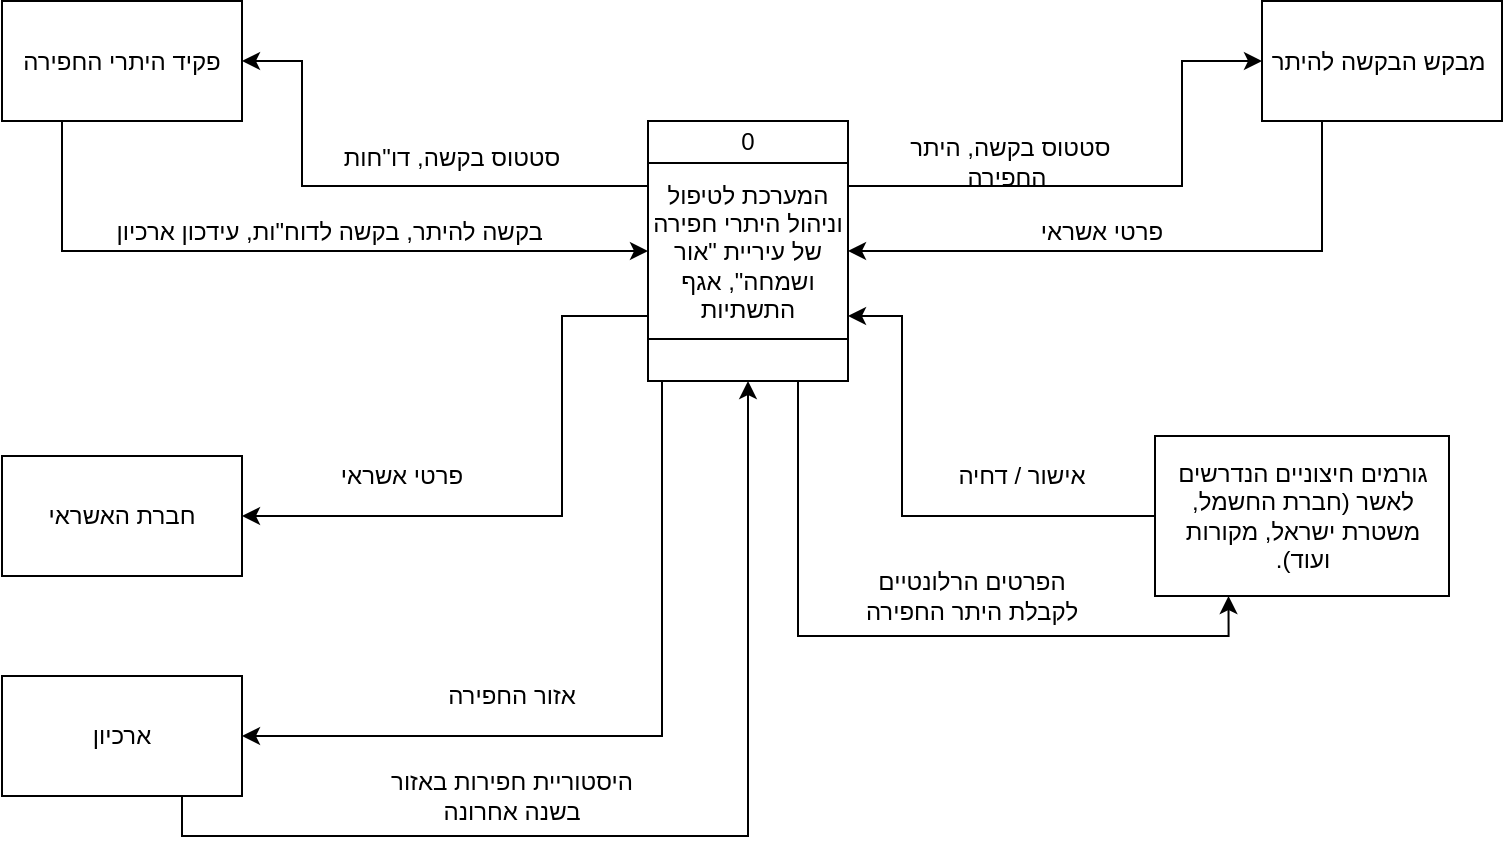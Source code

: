 <mxfile version="10.6.3" type="github"><diagram id="dBuGm6yXgV8rnnVojjsd" name="Page-1"><mxGraphModel dx="753" dy="659" grid="1" gridSize="10" guides="1" tooltips="1" connect="1" arrows="1" fold="1" page="1" pageScale="1" pageWidth="827" pageHeight="1169" math="0" shadow="0"><root><mxCell id="0"/><mxCell id="1" parent="0"/><mxCell id="ielXjNxjhGltkw0l0a-b-1" value="" style="group" vertex="1" connectable="0" parent="1"><mxGeometry x="373" y="472.5" width="100" height="130" as="geometry"/></mxCell><mxCell id="TmjeNA7KD5FG6ke1S1Q7-2" value="המערכת לטיפול וניהול היתרי חפירה של עיריית &quot;אור ושמחה&quot;,&amp;nbsp;אגף התשתיות" style="shape=process;whiteSpace=wrap;html=1;backgroundOutline=1;direction=south;size=0.159;" parent="ielXjNxjhGltkw0l0a-b-1" vertex="1"><mxGeometry width="100" height="130" as="geometry"/></mxCell><mxCell id="TmjeNA7KD5FG6ke1S1Q7-3" value="0" style="text;html=1;strokeColor=none;fillColor=none;align=center;verticalAlign=middle;whiteSpace=wrap;rounded=0;" parent="ielXjNxjhGltkw0l0a-b-1" vertex="1"><mxGeometry x="30" width="40" height="20" as="geometry"/></mxCell><mxCell id="ielXjNxjhGltkw0l0a-b-35" style="edgeStyle=orthogonalEdgeStyle;rounded=0;orthogonalLoop=1;jettySize=auto;html=1;exitX=0.25;exitY=1;exitDx=0;exitDy=0;entryX=0.5;entryY=1;entryDx=0;entryDy=0;" edge="1" parent="1" source="ielXjNxjhGltkw0l0a-b-5" target="TmjeNA7KD5FG6ke1S1Q7-2"><mxGeometry relative="1" as="geometry"/></mxCell><mxCell id="ielXjNxjhGltkw0l0a-b-5" value="פקיד היתרי החפירה" style="rounded=0;whiteSpace=wrap;html=1;" vertex="1" parent="1"><mxGeometry x="50" y="412.5" width="120" height="60" as="geometry"/></mxCell><mxCell id="ielXjNxjhGltkw0l0a-b-12" style="edgeStyle=orthogonalEdgeStyle;rounded=0;orthogonalLoop=1;jettySize=auto;html=1;exitX=0.25;exitY=1;exitDx=0;exitDy=0;entryX=0.5;entryY=0;entryDx=0;entryDy=0;" edge="1" parent="1" source="ielXjNxjhGltkw0l0a-b-6" target="TmjeNA7KD5FG6ke1S1Q7-2"><mxGeometry relative="1" as="geometry"/></mxCell><mxCell id="ielXjNxjhGltkw0l0a-b-6" value="מבקש הבקשה להיתר&amp;nbsp;" style="rounded=0;whiteSpace=wrap;html=1;" vertex="1" parent="1"><mxGeometry x="680" y="412.5" width="120" height="60" as="geometry"/></mxCell><mxCell id="ielXjNxjhGltkw0l0a-b-15" style="edgeStyle=orthogonalEdgeStyle;rounded=0;orthogonalLoop=1;jettySize=auto;html=1;exitX=0;exitY=0.5;exitDx=0;exitDy=0;entryX=0.75;entryY=0;entryDx=0;entryDy=0;" edge="1" parent="1" source="ielXjNxjhGltkw0l0a-b-7" target="TmjeNA7KD5FG6ke1S1Q7-2"><mxGeometry relative="1" as="geometry"><Array as="points"><mxPoint x="500" y="670"/><mxPoint x="500" y="570"/></Array></mxGeometry></mxCell><mxCell id="ielXjNxjhGltkw0l0a-b-7" value="&lt;span lang=&quot;HE&quot; dir=&quot;RTL&quot;&gt;גורמים חיצוניים הנדרשים לאשר (חברת החשמל, משטרת ישראל, מקורות ועוד).&lt;/span&gt;" style="rounded=0;whiteSpace=wrap;html=1;" vertex="1" parent="1"><mxGeometry x="626.5" y="630" width="147" height="80" as="geometry"/></mxCell><mxCell id="ielXjNxjhGltkw0l0a-b-8" value="חברת האשראי" style="rounded=0;whiteSpace=wrap;html=1;" vertex="1" parent="1"><mxGeometry x="50" y="640" width="120" height="60" as="geometry"/></mxCell><mxCell id="ielXjNxjhGltkw0l0a-b-14" value="פרטי אשראי" style="text;html=1;strokeColor=none;fillColor=none;align=center;verticalAlign=middle;whiteSpace=wrap;rounded=0;" vertex="1" parent="1"><mxGeometry x="550" y="517.5" width="100" height="20" as="geometry"/></mxCell><mxCell id="ielXjNxjhGltkw0l0a-b-16" value="אישור / דחיה" style="text;html=1;strokeColor=none;fillColor=none;align=center;verticalAlign=middle;whiteSpace=wrap;rounded=0;" vertex="1" parent="1"><mxGeometry x="510" y="640" width="100" height="20" as="geometry"/></mxCell><mxCell id="ielXjNxjhGltkw0l0a-b-18" style="edgeStyle=orthogonalEdgeStyle;rounded=0;orthogonalLoop=1;jettySize=auto;html=1;exitX=0.75;exitY=1;exitDx=0;exitDy=0;entryX=1;entryY=0.5;entryDx=0;entryDy=0;" edge="1" parent="1" source="TmjeNA7KD5FG6ke1S1Q7-2" target="ielXjNxjhGltkw0l0a-b-8"><mxGeometry relative="1" as="geometry"><Array as="points"><mxPoint x="330" y="570"/><mxPoint x="330" y="670"/></Array></mxGeometry></mxCell><mxCell id="ielXjNxjhGltkw0l0a-b-19" value="פרטי אשראי" style="text;html=1;strokeColor=none;fillColor=none;align=center;verticalAlign=middle;whiteSpace=wrap;rounded=0;" vertex="1" parent="1"><mxGeometry x="200" y="640" width="100" height="20" as="geometry"/></mxCell><mxCell id="ielXjNxjhGltkw0l0a-b-20" value="&amp;nbsp; בקשה להיתר, בקשה לדוח&quot;ות, עידכון ארכיון" style="text;html=1;strokeColor=none;fillColor=none;align=center;verticalAlign=middle;whiteSpace=wrap;rounded=0;" vertex="1" parent="1"><mxGeometry x="97.5" y="517.5" width="225" height="20" as="geometry"/></mxCell><mxCell id="ielXjNxjhGltkw0l0a-b-21" style="edgeStyle=orthogonalEdgeStyle;rounded=0;orthogonalLoop=1;jettySize=auto;html=1;exitX=1;exitY=0.25;exitDx=0;exitDy=0;entryX=0.25;entryY=1;entryDx=0;entryDy=0;" edge="1" parent="1" source="TmjeNA7KD5FG6ke1S1Q7-2" target="ielXjNxjhGltkw0l0a-b-7"><mxGeometry relative="1" as="geometry"/></mxCell><mxCell id="ielXjNxjhGltkw0l0a-b-22" value="הפרטים הרלונטיים לקבלת היתר החפירה" style="text;html=1;strokeColor=none;fillColor=none;align=center;verticalAlign=middle;whiteSpace=wrap;rounded=0;" vertex="1" parent="1"><mxGeometry x="470" y="700" width="130" height="20" as="geometry"/></mxCell><mxCell id="ielXjNxjhGltkw0l0a-b-26" style="edgeStyle=orthogonalEdgeStyle;rounded=0;orthogonalLoop=1;jettySize=auto;html=1;exitX=0.75;exitY=1;exitDx=0;exitDy=0;entryX=1;entryY=0.5;entryDx=0;entryDy=0;" edge="1" parent="1" source="ielXjNxjhGltkw0l0a-b-23" target="TmjeNA7KD5FG6ke1S1Q7-2"><mxGeometry relative="1" as="geometry"/></mxCell><mxCell id="ielXjNxjhGltkw0l0a-b-23" value="ארכיון" style="rounded=0;whiteSpace=wrap;html=1;" vertex="1" parent="1"><mxGeometry x="50" y="750" width="120" height="60" as="geometry"/></mxCell><mxCell id="ielXjNxjhGltkw0l0a-b-24" style="edgeStyle=orthogonalEdgeStyle;rounded=0;orthogonalLoop=1;jettySize=auto;html=1;exitX=1;exitY=0.75;exitDx=0;exitDy=0;entryX=1;entryY=0.5;entryDx=0;entryDy=0;" edge="1" parent="1" source="TmjeNA7KD5FG6ke1S1Q7-2" target="ielXjNxjhGltkw0l0a-b-23"><mxGeometry relative="1" as="geometry"><Array as="points"><mxPoint x="380" y="602"/><mxPoint x="380" y="780"/></Array></mxGeometry></mxCell><mxCell id="ielXjNxjhGltkw0l0a-b-25" value="אזור החפירה" style="text;html=1;strokeColor=none;fillColor=none;align=center;verticalAlign=middle;whiteSpace=wrap;rounded=0;" vertex="1" parent="1"><mxGeometry x="240" y="750" width="130" height="20" as="geometry"/></mxCell><mxCell id="ielXjNxjhGltkw0l0a-b-27" value="היסטוריית חפירות באזור בשנה אחרונה" style="text;html=1;strokeColor=none;fillColor=none;align=center;verticalAlign=middle;whiteSpace=wrap;rounded=0;" vertex="1" parent="1"><mxGeometry x="240" y="800" width="130" height="20" as="geometry"/></mxCell><mxCell id="ielXjNxjhGltkw0l0a-b-28" style="edgeStyle=orthogonalEdgeStyle;rounded=0;orthogonalLoop=1;jettySize=auto;html=1;exitX=0.25;exitY=0;exitDx=0;exitDy=0;entryX=0;entryY=0.5;entryDx=0;entryDy=0;" edge="1" parent="1" source="TmjeNA7KD5FG6ke1S1Q7-2" target="ielXjNxjhGltkw0l0a-b-6"><mxGeometry relative="1" as="geometry"><Array as="points"><mxPoint x="640" y="505"/><mxPoint x="640" y="442"/></Array></mxGeometry></mxCell><mxCell id="ielXjNxjhGltkw0l0a-b-29" value="&amp;nbsp;סטטוס בקשה, היתר החפירה" style="text;html=1;strokeColor=none;fillColor=none;align=center;verticalAlign=middle;whiteSpace=wrap;rounded=0;" vertex="1" parent="1"><mxGeometry x="480" y="481" width="145" height="23" as="geometry"/></mxCell><mxCell id="ielXjNxjhGltkw0l0a-b-31" style="edgeStyle=orthogonalEdgeStyle;rounded=0;orthogonalLoop=1;jettySize=auto;html=1;exitX=0.25;exitY=1;exitDx=0;exitDy=0;entryX=1;entryY=0.5;entryDx=0;entryDy=0;" edge="1" parent="1" source="TmjeNA7KD5FG6ke1S1Q7-2" target="ielXjNxjhGltkw0l0a-b-5"><mxGeometry relative="1" as="geometry"><Array as="points"><mxPoint x="200" y="505"/><mxPoint x="200" y="442"/></Array></mxGeometry></mxCell><mxCell id="ielXjNxjhGltkw0l0a-b-34" value="סטטוס בקשה, דו&quot;חות" style="text;html=1;strokeColor=none;fillColor=none;align=center;verticalAlign=middle;whiteSpace=wrap;rounded=0;" vertex="1" parent="1"><mxGeometry x="210" y="481" width="130" height="20" as="geometry"/></mxCell></root></mxGraphModel></diagram></mxfile>